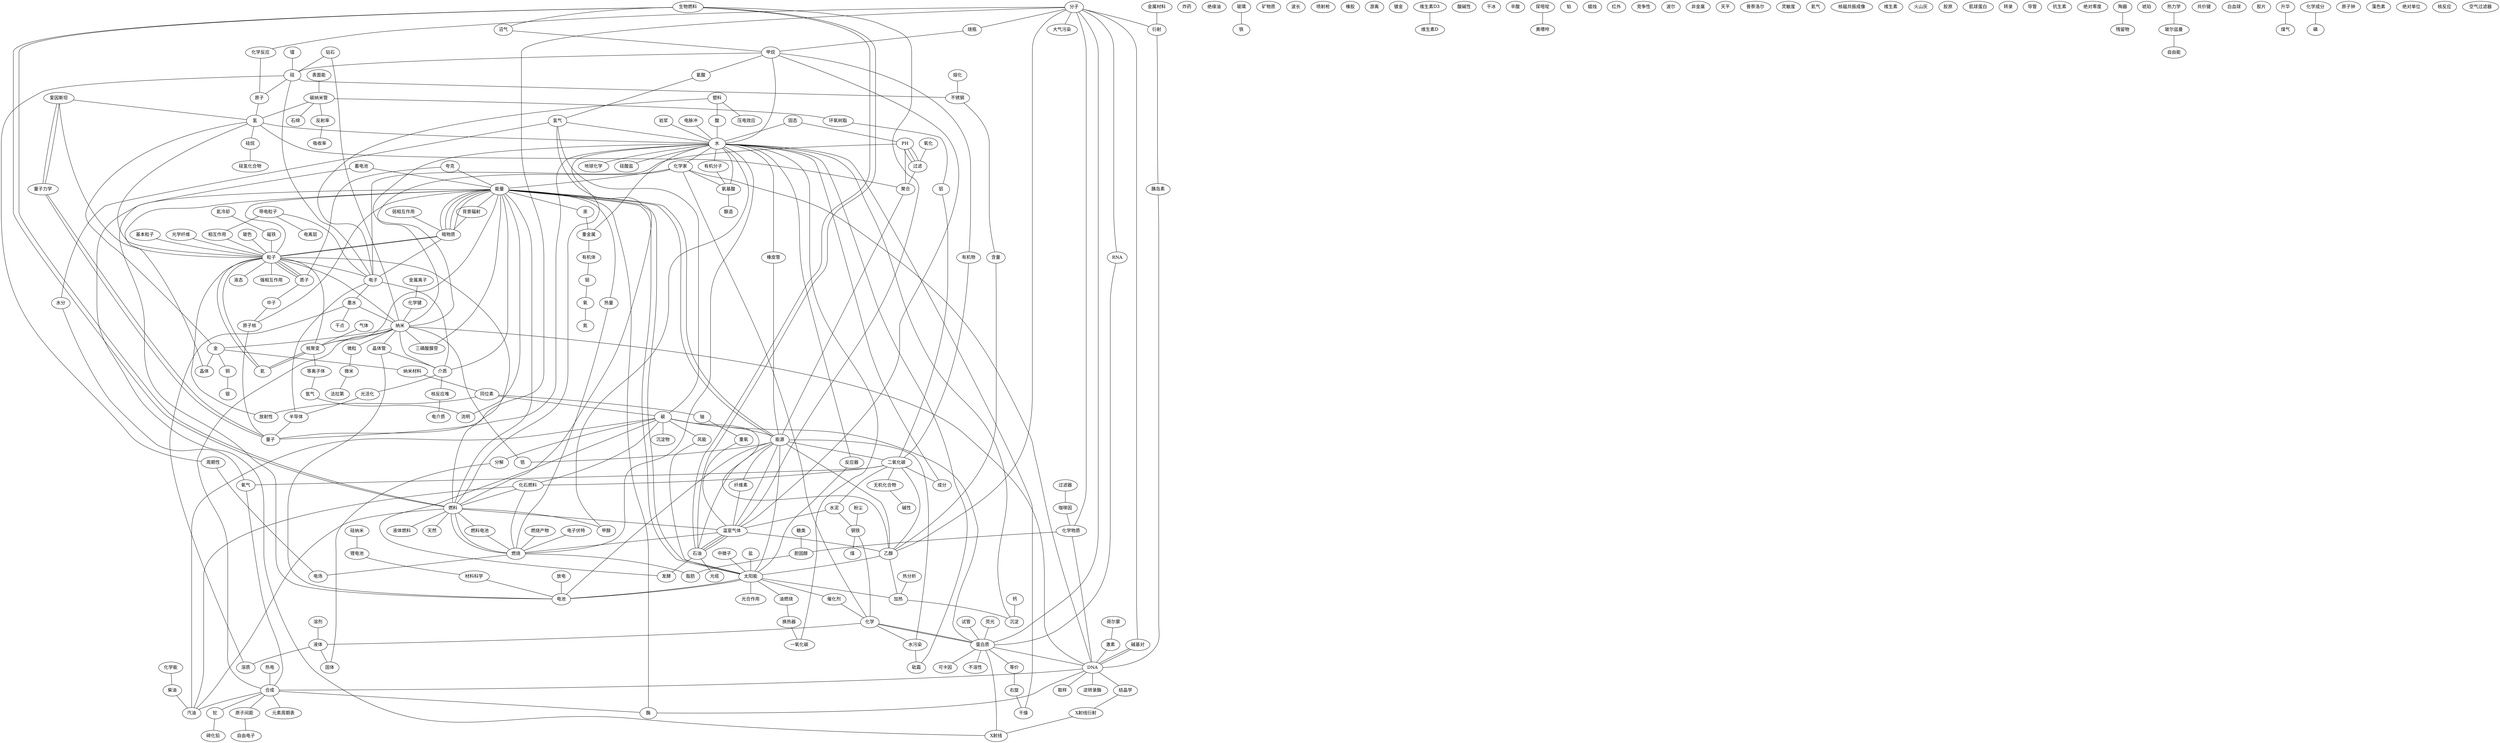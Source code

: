 graph {
量子力学 -- 量子;
金 -- 铜 -- 银;
炸药;
能量 -- 暗物质;
电池;
PH;
DNA;
含量;
二氧化碳 -- 化石燃料;
绝缘油;
铁;
PH;
燃烧;
能量;
能量;
化学家 -- 能量 -- 太阳能 -- 催化剂;
矿物质;
等离子体;
电子;
聚合;
PH;
能源;
太阳能 -- 电池;
波长;
量子;
金属离子 -- 化学键 -- 纳米 -- 合成 -- 原子间距 -- 自由电子;
X射线;
分子 -- 烧瓶 -- 甲烷 -- 氰酸 -- 氢气 -- 水 -- 化学家 -- 氨基酸;
喷射枪;
聚合;
分子 -- 乙醇;
PH;
电离层;
天然;
弱相互作用 -- 暗物质 -- 粒子 -- 核聚变 -- 氦;
暗物质;
水;
能量;
天然;
电池;
碱基对 -- DNA -- 酶;
钻石 -- 纳米 -- 微粒 -- 微米;
核聚变 -- 氦;
基本粒子 -- 粒子;
介质;
塑料 -- 压电效应;
能量;
汽油;
聚合;
量子;
PH;
生物燃料 -- 温室气体 -- 燃烧 -- 化石燃料 -- 碳 -- 分解;
固态;
碳 -- 蛋白质;
橡胶;
PH -- 过滤;
分解 -- 固体;
光学纤维 -- 粒子;
溶剂 -- 液体 -- 溶质 -- 墨水 -- 纳米 -- 水 -- 沉淀;
PH;
太阳能 -- 电池;
化学家;
中微子;
爱因斯坦 -- 量子力学 -- 量子;
石油;
能量 -- 介质 -- 电子 -- 暗物质;
能量 -- 热量 -- 燃烧 -- 水;
液体 -- 固体;
氢 -- 聚合 -- 能源 -- 锆 -- 纳米 -- 核聚变 -- 能量 -- 原子核;
荧光 -- 蛋白质;
游离;
能源;
金属材料 -- 衍射;
过滤;
分子;
能源;
蛋白质;
爱因斯坦;
电池;
燃料 -- 粒子 -- 放射性;
碳纳米管 -- 石绵;
固体;
固态 -- 水;
玻璃 -- 铁;
能量;
能量;
PH;
气体 -- 核聚变 -- 等离子体;
X射线 -- 能量;
钢铁;
能源 -- 二氧化碳 -- 乙醇 -- 碳 -- 风能 -- 太阳能;
干燥;
电子;
镀金;
量子;
塑料;
维生素D3 -- 维生素D;
背景辐射;
分子 -- 衍射 -- 胰岛素 -- DNA -- 结晶学 -- X射线衍射 -- X射线 -- 蛋白质;
塑料;
太阳能 -- 光合作用;
太阳能;
过滤;
生物燃料 -- 石油 -- 发酵 -- 碳;
固体;
PH;
酸碱性;
熔化 -- 不锈钢;
聚合;
爱因斯坦 -- 量子力学;
盐;
气体;
电池;
聚合;
电子 -- 半导体;
碳纳米管 -- 环氧树脂 -- 铝;
干冰;
辛酸;
纳米;
电子;
纳米 -- 晶体管 -- 介质 -- 核反应堆 -- 电介质;
纳米;
爱因斯坦 -- 氢 -- 粒子;
尿嘧啶 -- 黄嘌呤;
乙醇;
过滤;
粉尘 -- 钢铁 -- 化学 -- 水污染 -- 砒霜 -- 水 -- 重金属;
铂;
玻璃;
中微子 -- 太阳能;
铝 -- 二氧化碳 -- 水泥 -- 温室气体;
加热;
甲烷 -- 有机物 -- 二氧化碳 -- 成分 -- 水 -- 一氧化碳;
重金属 -- 有机体 -- 钼 -- 氧 -- 氮;
蜡烛;
红外;
等离子体 -- 氩气 -- 流明 -- 能量 -- 汞 -- 重金属;
天然;
竞争性;
PH;
碳纳米管 -- 氢 -- 金 -- 纳米材料 -- 同位素 -- 放射性;
水;
分子 -- RNA;
甲烷 -- 硅 -- 原子 -- 氢 -- 硅烷 -- 硅氢化合物;
电池;
干冰;
能量 -- 背景辐射 -- 暗物质;
量子力学;
硅 -- 电子;
塑料 -- 电子;
甲烷 -- 水 -- 氨基酸;
DNA -- 取样;
波尔;
过滤;
分子;
石油 -- 光缆;
能量;
固态;
蛋白质;
固态;
质子 -- 粒子 -- 电子;
量子;
聚合;
水;
化学 -- 蛋白质 -- 等价 -- 右旋 -- 干燥 -- 水 -- 有机分子 -- 氨基酸 -- 酿造;
非金属;
电脉冲 -- 水;
镭;
PH;
合成 -- 元素周期表;
分子 -- 大气污染;
燃料 -- 能量;
燃烧产物 -- 燃烧 -- 燃料 -- 水;
化学家 -- 化学 -- 蛋白质;
粒子;
电场;
钢铁 -- 煤;
化学反应;
过滤器 -- 咖啡因 -- 化学物质 -- 胆固醇;
质子;
能量;
PH;
衍射;
荷尔蒙 -- 激素 -- DNA;
燃料 -- 汽油;
天平;
能源;
固体;
粒子 -- 暗物质;
蓄电池 -- 能量;
燃料 -- 天然;
PH;
爱因斯坦;
能源 -- 纤维素 -- 温室气体 -- 乙醇 -- 太阳能 -- 能量;
普萘洛尔;
电池;
微米 -- 法拉第;
电池;
硅纳米 -- 锂电池 -- 材料科学 -- 电池;
灵敏度;
生物燃料 -- 沼气 -- 甲烷 -- 温室气体 -- 石油;
化学;
固态 -- PH -- 电子 -- 墨水 -- 干点;
氦气;
分子 -- 化学物质 -- DNA;
氢;
核磁共振成像;
煤;
二氧化碳;
磁铁;
能量;
能量 -- 能源 -- 乙醇;
维生素;
量子;
盐 -- 太阳能 -- 加热;
放电 -- 电池;
分子 -- 碱基对 -- DNA -- 纳米 -- 金 -- 晶体 -- 能量;
PH;
能量 -- 暗物质;
聚合;
爱因斯坦;
火山灰;
能量 -- 暗物质;
胶原;
表面能 -- 碳纳米管 -- 反射率 -- 吸收率;
纳米 -- 三磷酸腺苷 -- 能量 -- 酶;
二氧化碳 -- 氧气 -- 合成 -- 汽油 -- 碳 -- 氢气 -- 燃料 -- 甲醇 -- 水 -- 反应器 -- 太阳能 -- 油燃烧 -- 换热器 -- 一氧化碳;
分子 -- 蛋白质 -- 可卡因;
能源;
天然;
粒子;
粒子 -- 氦;
DNA;
带电粒子;
PH -- 聚合;
太阳能;
肌球蛋白;
电子伏特 -- 燃烧;
PH -- 过滤 -- 聚合;
转录;
化学物质;
爱因斯坦 -- 粒子 -- 质子 -- 中子 -- 原子核 -- 量子;
碳 -- 能源 -- 石油;
能量;
同位素 -- 铀 -- 重氧 -- 温室气体;
钻石 -- 硅 -- 不锈钢 -- 含量 -- 乙醇 -- 加热 -- 沉淀;
分子 -- 量子;
导管;
能量;
能量;
抗生素;
氧化 -- 过滤;
化学能 -- 柴油 -- 汽油 -- 化石燃料 -- 燃料 -- 液体燃料;
PH;
塑料;
原子;
夸克 -- 质子 -- 粒子;
试管 -- 蛋白质;
RNA -- 蛋白质 -- DNA -- 合成 -- 酶;
能量 -- 暗物质;
碱基对;
同位素 -- 碳 -- 沉淀物;
电池;
过滤;
燃料 -- 燃烧 -- 电场;
水 -- 量子;
塑料;
绝对零度;
陶器 -- 残留物;
能源;
琥珀;
分子;
相互作用 -- 粒子;
粒子 -- 氦;
玻色 -- 粒子;
DNA -- 逆转录酶;
DNA;
电池;
催化剂;
氦冷却 -- 磁铁 -- 粒子 -- 液态;
PH;
催化剂 -- 化学 -- 液体;
气体;
DNA;
DNA;
镭 -- 硅 -- 周期性 -- 电场;
燃烧 -- 脂肪;
沉淀;
氢气 -- 水分 -- 氧气;
岩浆 -- 水 -- 地球化学;
过滤;
塑料 -- 酸 -- 水;
二氧化碳 -- 无机化合物 -- 碱性;
电池;
热力学 -- 玻尔兹曼 -- 自由能;
粒子 -- 纳米 -- 介质 -- 光活化 -- 半导体 -- 量子;
聚合;
气体;
共价键;
过滤;
DNA;
DNA;
过滤;
电子;
带电粒子 -- 电离层;
核磁共振成像;
光缆;
石油;
二氧化碳;
水 -- 硅酸盐;
白血球;
胶片;
温室气体;
生物燃料 -- 燃料 -- 温室气体 -- 石油;
红外;
水 -- 橡皮管 -- 能源;
升华 -- 煤气;
周期性;
热电 -- 合成 -- 铊 -- 碲化铅;
过滤器;
热分析 -- 加热;
PH;
电子;
生物燃料 -- 燃料 -- 燃料电池 -- 燃烧;
生物燃料 -- 石油 -- 温室气体 -- 能源;
夸克 -- 能量 -- 粒子 -- 强相互作用;
纳米;
化学成分 -- 磷;
分子 -- 化学反应 -- 原子;
蓄电池 -- 电池;
晶体管 -- 电池 -- 能源 -- 太阳能;
氢 -- 水;
纳米 -- 化学家 -- DNA;
胶片;
竞争性;
灵敏度;
带电粒子 -- 相互作用;
水泥 -- 钢铁;
电池;
固体;
原子钟;
矿物质;
PH -- 过滤;
二氧化碳;
水;
塑料;
粒子;
煤气;
能源;
电子;
电子;
电池;
藻色素;
能量;
爱因斯坦;
绝对单位;
过滤;
过滤;
核反应;
空气过滤器;
固体;
放射性;
原子;
钙 -- 沉淀;
PH;
带电粒子 -- 电子;
PH;
化学;
糖类 -- 胆固醇 -- 脂肪;
能量 -- 能源 -- 水污染;
二氧化碳;
蛋白质 -- 不溶性;
}